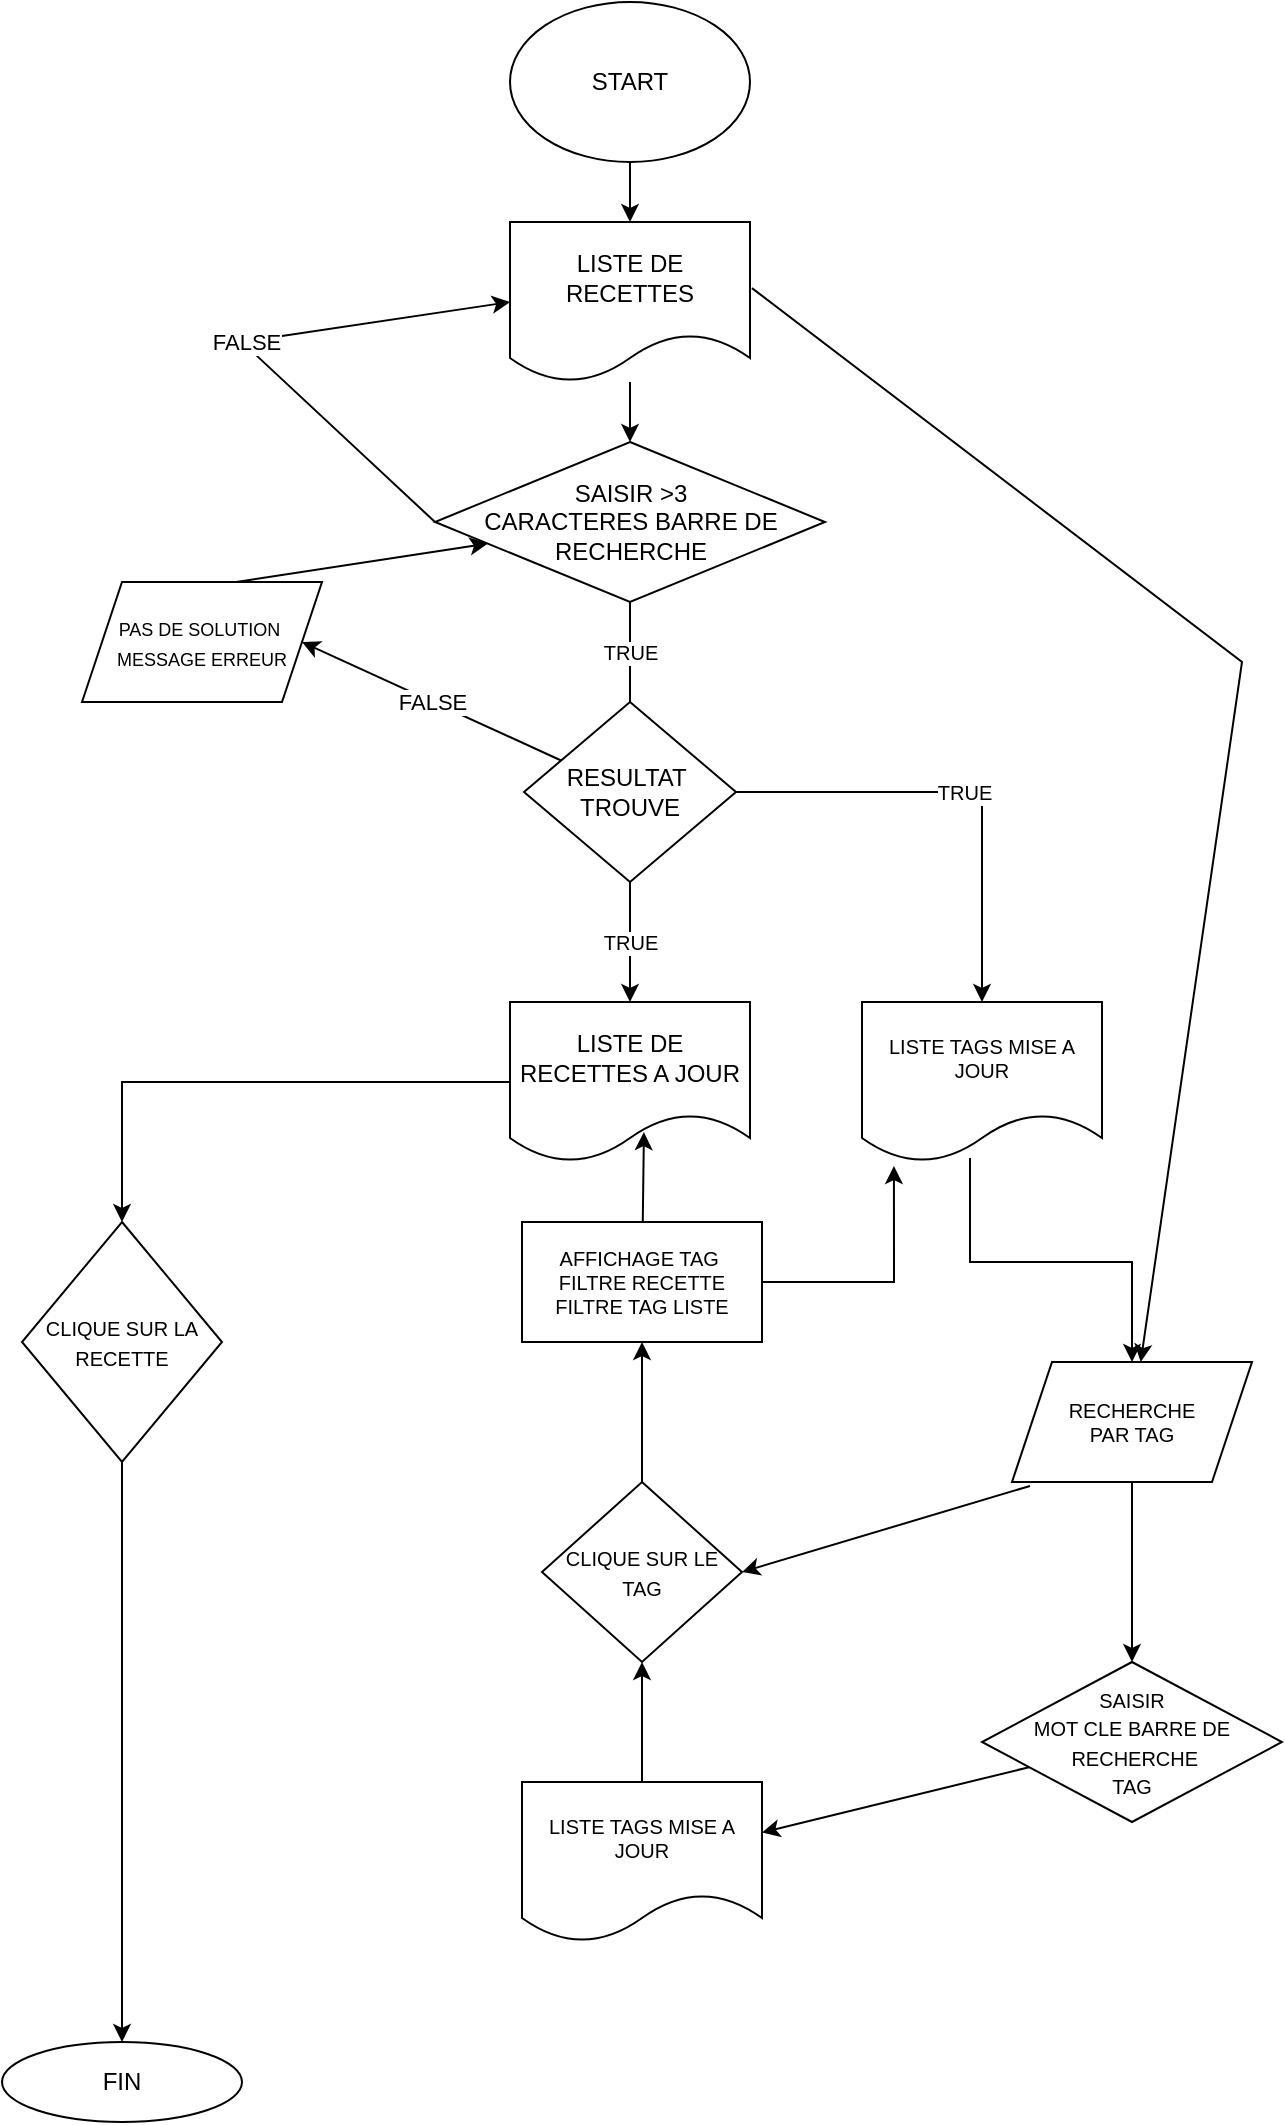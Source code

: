 <mxfile>
    <diagram id="prtHgNgQTEPvFCAcTncT" name="Page-1">
        <mxGraphModel dx="820" dy="567" grid="1" gridSize="10" guides="1" tooltips="1" connect="1" arrows="1" fold="1" page="1" pageScale="1" pageWidth="827" pageHeight="1169" math="0" shadow="0">
            <root>
                <mxCell id="0"/>
                <mxCell id="1" parent="0"/>
                <mxCell id="QjZRmbvnqPqztiGZf44e-20" value="" style="edgeStyle=orthogonalEdgeStyle;rounded=0;orthogonalLoop=1;jettySize=auto;html=1;fontSize=10;" parent="1" source="QjZRmbvnqPqztiGZf44e-1" target="QjZRmbvnqPqztiGZf44e-2" edge="1">
                    <mxGeometry relative="1" as="geometry"/>
                </mxCell>
                <mxCell id="QjZRmbvnqPqztiGZf44e-1" value="START" style="ellipse;whiteSpace=wrap;html=1;" parent="1" vertex="1">
                    <mxGeometry x="354" y="30" width="120" height="80" as="geometry"/>
                </mxCell>
                <mxCell id="13" value="" style="edgeStyle=none;html=1;" parent="1" source="QjZRmbvnqPqztiGZf44e-2" target="12" edge="1">
                    <mxGeometry relative="1" as="geometry"/>
                </mxCell>
                <mxCell id="QjZRmbvnqPqztiGZf44e-2" value="LISTE DE RECETTES" style="shape=document;whiteSpace=wrap;html=1;boundedLbl=1;" parent="1" vertex="1">
                    <mxGeometry x="354" y="140" width="120" height="80" as="geometry"/>
                </mxCell>
                <mxCell id="QjZRmbvnqPqztiGZf44e-29" value="TRUE" style="edgeStyle=orthogonalEdgeStyle;rounded=0;orthogonalLoop=1;jettySize=auto;html=1;fontSize=10;startArrow=none;" parent="1" source="6" target="QjZRmbvnqPqztiGZf44e-6" edge="1">
                    <mxGeometry relative="1" as="geometry"/>
                </mxCell>
                <mxCell id="9" value="FALSE" style="edgeStyle=none;html=1;entryX=1;entryY=0.5;entryDx=0;entryDy=0;" parent="1" source="6" target="QjZRmbvnqPqztiGZf44e-5" edge="1">
                    <mxGeometry relative="1" as="geometry">
                        <mxPoint x="200" y="310" as="sourcePoint"/>
                        <mxPoint x="240" y="360" as="targetPoint"/>
                    </mxGeometry>
                </mxCell>
                <mxCell id="QjZRmbvnqPqztiGZf44e-5" value="&lt;font style=&quot;font-size: 9px&quot;&gt;PAS DE SOLUTION&amp;nbsp;&lt;br&gt;MESSAGE ERREUR&lt;/font&gt;" style="shape=parallelogram;perimeter=parallelogramPerimeter;whiteSpace=wrap;html=1;fixedSize=1;" parent="1" vertex="1">
                    <mxGeometry x="140" y="320" width="120" height="60" as="geometry"/>
                </mxCell>
                <mxCell id="QjZRmbvnqPqztiGZf44e-15" value="TRUE" style="edgeStyle=orthogonalEdgeStyle;rounded=0;orthogonalLoop=1;jettySize=auto;html=1;fontSize=10;" parent="1" source="6" target="QjZRmbvnqPqztiGZf44e-9" edge="1">
                    <mxGeometry relative="1" as="geometry"/>
                </mxCell>
                <mxCell id="QjZRmbvnqPqztiGZf44e-16" value="" style="edgeStyle=orthogonalEdgeStyle;rounded=0;orthogonalLoop=1;jettySize=auto;html=1;fontSize=10;" parent="1" source="QjZRmbvnqPqztiGZf44e-6" target="QjZRmbvnqPqztiGZf44e-7" edge="1">
                    <mxGeometry relative="1" as="geometry"/>
                </mxCell>
                <mxCell id="QjZRmbvnqPqztiGZf44e-6" value="LISTE DE RECETTES A JOUR" style="shape=document;whiteSpace=wrap;html=1;boundedLbl=1;" parent="1" vertex="1">
                    <mxGeometry x="354" y="530" width="120" height="80" as="geometry"/>
                </mxCell>
                <mxCell id="3" value="" style="edgeStyle=none;html=1;" parent="1" source="QjZRmbvnqPqztiGZf44e-7" target="2" edge="1">
                    <mxGeometry relative="1" as="geometry">
                        <Array as="points">
                            <mxPoint x="160" y="1050"/>
                        </Array>
                    </mxGeometry>
                </mxCell>
                <mxCell id="QjZRmbvnqPqztiGZf44e-7" value="&lt;font style=&quot;font-size: 10px&quot;&gt;CLIQUE SUR LA RECETTE&lt;/font&gt;" style="rhombus;whiteSpace=wrap;html=1;" parent="1" vertex="1">
                    <mxGeometry x="110" y="640" width="100" height="120" as="geometry"/>
                </mxCell>
                <mxCell id="QjZRmbvnqPqztiGZf44e-25" value="" style="edgeStyle=orthogonalEdgeStyle;rounded=0;orthogonalLoop=1;jettySize=auto;html=1;fontSize=10;entryX=0.5;entryY=0;entryDx=0;entryDy=0;" parent="1" source="QjZRmbvnqPqztiGZf44e-8" target="16" edge="1">
                    <mxGeometry relative="1" as="geometry">
                        <mxPoint x="520" y="820" as="targetPoint"/>
                    </mxGeometry>
                </mxCell>
                <mxCell id="QjZRmbvnqPqztiGZf44e-8" value="RECHERCHE &lt;br&gt;PAR TAG" style="shape=parallelogram;perimeter=parallelogramPerimeter;whiteSpace=wrap;html=1;fixedSize=1;fontSize=10;" parent="1" vertex="1">
                    <mxGeometry x="605" y="710" width="120" height="60" as="geometry"/>
                </mxCell>
                <mxCell id="QjZRmbvnqPqztiGZf44e-22" value="" style="edgeStyle=orthogonalEdgeStyle;rounded=0;orthogonalLoop=1;jettySize=auto;html=1;fontSize=10;exitX=0.45;exitY=0.975;exitDx=0;exitDy=0;exitPerimeter=0;" parent="1" source="QjZRmbvnqPqztiGZf44e-9" target="QjZRmbvnqPqztiGZf44e-8" edge="1">
                    <mxGeometry relative="1" as="geometry">
                        <mxPoint x="590" y="630" as="sourcePoint"/>
                    </mxGeometry>
                </mxCell>
                <mxCell id="QjZRmbvnqPqztiGZf44e-9" value="LISTE TAGS MISE A JOUR" style="shape=document;whiteSpace=wrap;html=1;boundedLbl=1;fontSize=10;" parent="1" vertex="1">
                    <mxGeometry x="530" y="530" width="120" height="80" as="geometry"/>
                </mxCell>
                <mxCell id="7" value="" style="edgeStyle=none;html=1;" parent="1" source="16" target="QjZRmbvnqPqztiGZf44e-12" edge="1">
                    <mxGeometry relative="1" as="geometry">
                        <mxPoint x="460" y="853.158" as="sourcePoint"/>
                    </mxGeometry>
                </mxCell>
                <mxCell id="QjZRmbvnqPqztiGZf44e-26" value="" style="edgeStyle=orthogonalEdgeStyle;rounded=0;orthogonalLoop=1;jettySize=auto;html=1;fontSize=10;" parent="1" source="QjZRmbvnqPqztiGZf44e-12" target="QjZRmbvnqPqztiGZf44e-14" edge="1">
                    <mxGeometry relative="1" as="geometry"/>
                </mxCell>
                <mxCell id="QjZRmbvnqPqztiGZf44e-12" value="LISTE TAGS MISE A JOUR" style="shape=document;whiteSpace=wrap;html=1;boundedLbl=1;fontSize=10;" parent="1" vertex="1">
                    <mxGeometry x="360" y="920" width="120" height="80" as="geometry"/>
                </mxCell>
                <mxCell id="QjZRmbvnqPqztiGZf44e-28" value="" style="edgeStyle=orthogonalEdgeStyle;rounded=0;orthogonalLoop=1;jettySize=auto;html=1;fontSize=10;entryX=0.133;entryY=1.025;entryDx=0;entryDy=0;entryPerimeter=0;" parent="1" source="QjZRmbvnqPqztiGZf44e-13" target="QjZRmbvnqPqztiGZf44e-9" edge="1">
                    <mxGeometry relative="1" as="geometry"/>
                </mxCell>
                <mxCell id="15" value="" style="edgeStyle=none;html=1;entryX=0.558;entryY=0.813;entryDx=0;entryDy=0;entryPerimeter=0;" parent="1" source="QjZRmbvnqPqztiGZf44e-13" target="QjZRmbvnqPqztiGZf44e-6" edge="1">
                    <mxGeometry relative="1" as="geometry"/>
                </mxCell>
                <mxCell id="QjZRmbvnqPqztiGZf44e-13" value="AFFICHAGE TAG&amp;nbsp;&lt;br&gt;FILTRE RECETTE&lt;br&gt;FILTRE TAG LISTE" style="rounded=0;whiteSpace=wrap;html=1;fontSize=10;" parent="1" vertex="1">
                    <mxGeometry x="360" y="640" width="120" height="60" as="geometry"/>
                </mxCell>
                <mxCell id="QjZRmbvnqPqztiGZf44e-27" value="" style="edgeStyle=orthogonalEdgeStyle;rounded=0;orthogonalLoop=1;jettySize=auto;html=1;fontSize=10;" parent="1" source="QjZRmbvnqPqztiGZf44e-14" target="QjZRmbvnqPqztiGZf44e-13" edge="1">
                    <mxGeometry relative="1" as="geometry"/>
                </mxCell>
                <mxCell id="QjZRmbvnqPqztiGZf44e-14" value="&lt;font style=&quot;font-size: 10px&quot;&gt;CLIQUE SUR LE TAG&lt;/font&gt;" style="rhombus;whiteSpace=wrap;html=1;" parent="1" vertex="1">
                    <mxGeometry x="370" y="770" width="100" height="90" as="geometry"/>
                </mxCell>
                <mxCell id="QjZRmbvnqPqztiGZf44e-30" value="" style="endArrow=classic;html=1;rounded=0;fontSize=9;exitX=1.008;exitY=0.413;exitDx=0;exitDy=0;exitPerimeter=0;" parent="1" source="QjZRmbvnqPqztiGZf44e-2" target="QjZRmbvnqPqztiGZf44e-8" edge="1">
                    <mxGeometry width="50" height="50" relative="1" as="geometry">
                        <mxPoint x="330" y="50" as="sourcePoint"/>
                        <mxPoint x="550" y="515" as="targetPoint"/>
                        <Array as="points">
                            <mxPoint x="720" y="360"/>
                        </Array>
                    </mxGeometry>
                </mxCell>
                <mxCell id="2" value="FIN" style="ellipse;whiteSpace=wrap;html=1;" parent="1" vertex="1">
                    <mxGeometry x="100" y="1050" width="120" height="40" as="geometry"/>
                </mxCell>
                <mxCell id="4" value="" style="endArrow=classic;html=1;entryX=1;entryY=0.5;entryDx=0;entryDy=0;exitX=0.075;exitY=1.033;exitDx=0;exitDy=0;exitPerimeter=0;" parent="1" source="QjZRmbvnqPqztiGZf44e-8" target="QjZRmbvnqPqztiGZf44e-14" edge="1">
                    <mxGeometry width="50" height="50" relative="1" as="geometry">
                        <mxPoint x="410" y="520" as="sourcePoint"/>
                        <mxPoint x="390" y="520" as="targetPoint"/>
                    </mxGeometry>
                </mxCell>
                <mxCell id="6" value="RESULTAT&amp;nbsp;&lt;br&gt;TROUVE" style="rhombus;whiteSpace=wrap;html=1;" parent="1" vertex="1">
                    <mxGeometry x="361" y="380" width="106" height="90" as="geometry"/>
                </mxCell>
                <mxCell id="8" value="TRUE" style="edgeStyle=orthogonalEdgeStyle;rounded=0;orthogonalLoop=1;jettySize=auto;html=1;fontSize=10;endArrow=none;exitX=0.5;exitY=1;exitDx=0;exitDy=0;exitPerimeter=0;" parent="1" source="12" target="6" edge="1">
                    <mxGeometry relative="1" as="geometry">
                        <mxPoint x="270" y="280" as="sourcePoint"/>
                        <mxPoint x="280" y="430" as="targetPoint"/>
                    </mxGeometry>
                </mxCell>
                <mxCell id="10" value="FALSE" style="endArrow=classic;html=1;exitX=0;exitY=0.5;exitDx=0;exitDy=0;entryX=0;entryY=0.5;entryDx=0;entryDy=0;" parent="1" source="12" target="QjZRmbvnqPqztiGZf44e-2" edge="1">
                    <mxGeometry width="50" height="50" relative="1" as="geometry">
                        <mxPoint x="210" y="250" as="sourcePoint"/>
                        <mxPoint x="190" y="170" as="targetPoint"/>
                        <Array as="points">
                            <mxPoint x="220" y="200"/>
                        </Array>
                    </mxGeometry>
                </mxCell>
                <mxCell id="12" value="&lt;span&gt;SAISIR &amp;gt;3 &lt;br&gt;CARACTERES BARRE DE RECHERCHE&lt;/span&gt;" style="rhombus;whiteSpace=wrap;html=1;" parent="1" vertex="1">
                    <mxGeometry x="316.5" y="250" width="195" height="80" as="geometry"/>
                </mxCell>
                <mxCell id="14" value="" style="endArrow=classic;html=1;exitX=0.642;exitY=0;exitDx=0;exitDy=0;exitPerimeter=0;" parent="1" source="QjZRmbvnqPqztiGZf44e-5" target="12" edge="1">
                    <mxGeometry width="50" height="50" relative="1" as="geometry">
                        <mxPoint x="100" y="350" as="sourcePoint"/>
                        <mxPoint x="150" y="300" as="targetPoint"/>
                    </mxGeometry>
                </mxCell>
                <mxCell id="16" value="&lt;span style=&quot;font-size: 10px&quot;&gt;SAISIR &lt;br&gt;MOT CLE&amp;nbsp;&lt;/span&gt;&lt;span style=&quot;font-size: 10px&quot;&gt;BARRE DE&lt;br&gt;&amp;nbsp;RECHERCHE &lt;br&gt;TAG&lt;/span&gt;" style="rhombus;whiteSpace=wrap;html=1;" parent="1" vertex="1">
                    <mxGeometry x="590" y="860" width="150" height="80" as="geometry"/>
                </mxCell>
            </root>
        </mxGraphModel>
    </diagram>
</mxfile>